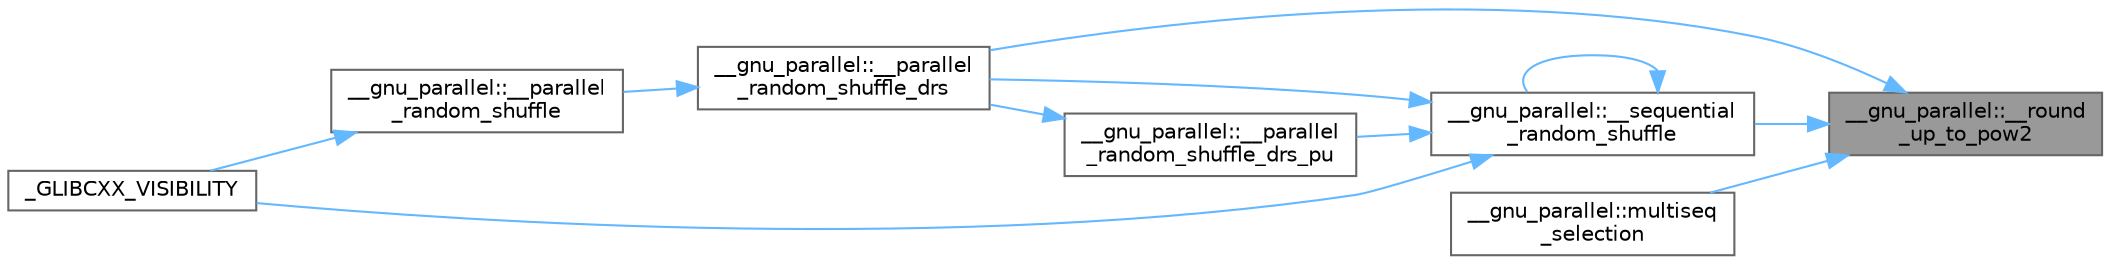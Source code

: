 digraph "__gnu_parallel::__round_up_to_pow2"
{
 // LATEX_PDF_SIZE
  bgcolor="transparent";
  edge [fontname=Helvetica,fontsize=10,labelfontname=Helvetica,labelfontsize=10];
  node [fontname=Helvetica,fontsize=10,shape=box,height=0.2,width=0.4];
  rankdir="RL";
  Node1 [id="Node000001",label="__gnu_parallel::__round\l_up_to_pow2",height=0.2,width=0.4,color="gray40", fillcolor="grey60", style="filled", fontcolor="black",tooltip="Round up to the next greater power of 2."];
  Node1 -> Node2 [id="edge21_Node000001_Node000002",dir="back",color="steelblue1",style="solid",tooltip=" "];
  Node2 [id="Node000002",label="__gnu_parallel::__parallel\l_random_shuffle_drs",height=0.2,width=0.4,color="grey40", fillcolor="white", style="filled",URL="$namespace____gnu__parallel.html#a9152bade9629217427f065780bc3f4c2",tooltip="Main parallel random shuffle step."];
  Node2 -> Node3 [id="edge22_Node000002_Node000003",dir="back",color="steelblue1",style="solid",tooltip=" "];
  Node3 [id="Node000003",label="__gnu_parallel::__parallel\l_random_shuffle",height=0.2,width=0.4,color="grey40", fillcolor="white", style="filled",URL="$namespace____gnu__parallel.html#a6e78b59cb50c8e14ebf6990016af7342",tooltip="Parallel random public call."];
  Node3 -> Node4 [id="edge23_Node000003_Node000004",dir="back",color="steelblue1",style="solid",tooltip=" "];
  Node4 [id="Node000004",label="_GLIBCXX_VISIBILITY",height=0.2,width=0.4,color="grey40", fillcolor="white", style="filled",URL="$_classes_2lib_2include_2c_09_09_2parallel_2algo_8h.html#a544d74b2d5d0dd2197f5fd6f02691de0",tooltip=" "];
  Node1 -> Node5 [id="edge24_Node000001_Node000005",dir="back",color="steelblue1",style="solid",tooltip=" "];
  Node5 [id="Node000005",label="__gnu_parallel::__sequential\l_random_shuffle",height=0.2,width=0.4,color="grey40", fillcolor="white", style="filled",URL="$namespace____gnu__parallel.html#aa9ee237cbbdd03ed217714a05e5a8868",tooltip="Sequential cache-efficient random shuffle."];
  Node5 -> Node2 [id="edge25_Node000005_Node000002",dir="back",color="steelblue1",style="solid",tooltip=" "];
  Node5 -> Node6 [id="edge26_Node000005_Node000006",dir="back",color="steelblue1",style="solid",tooltip=" "];
  Node6 [id="Node000006",label="__gnu_parallel::__parallel\l_random_shuffle_drs_pu",height=0.2,width=0.4,color="grey40", fillcolor="white", style="filled",URL="$namespace____gnu__parallel.html#ab52b56076dd965bea099a7187e621d0b",tooltip="Random shuffle code executed by each thread."];
  Node6 -> Node2 [id="edge27_Node000006_Node000002",dir="back",color="steelblue1",style="solid",tooltip=" "];
  Node5 -> Node5 [id="edge28_Node000005_Node000005",dir="back",color="steelblue1",style="solid",tooltip=" "];
  Node5 -> Node4 [id="edge29_Node000005_Node000004",dir="back",color="steelblue1",style="solid",tooltip=" "];
  Node1 -> Node7 [id="edge30_Node000001_Node000007",dir="back",color="steelblue1",style="solid",tooltip=" "];
  Node7 [id="Node000007",label="__gnu_parallel::multiseq\l_selection",height=0.2,width=0.4,color="grey40", fillcolor="white", style="filled",URL="$namespace____gnu__parallel.html#a68f665a2f83172d9e12b8332ce573d5d",tooltip="Selects the element at a certain global __rank from several sorted sequences."];
}
